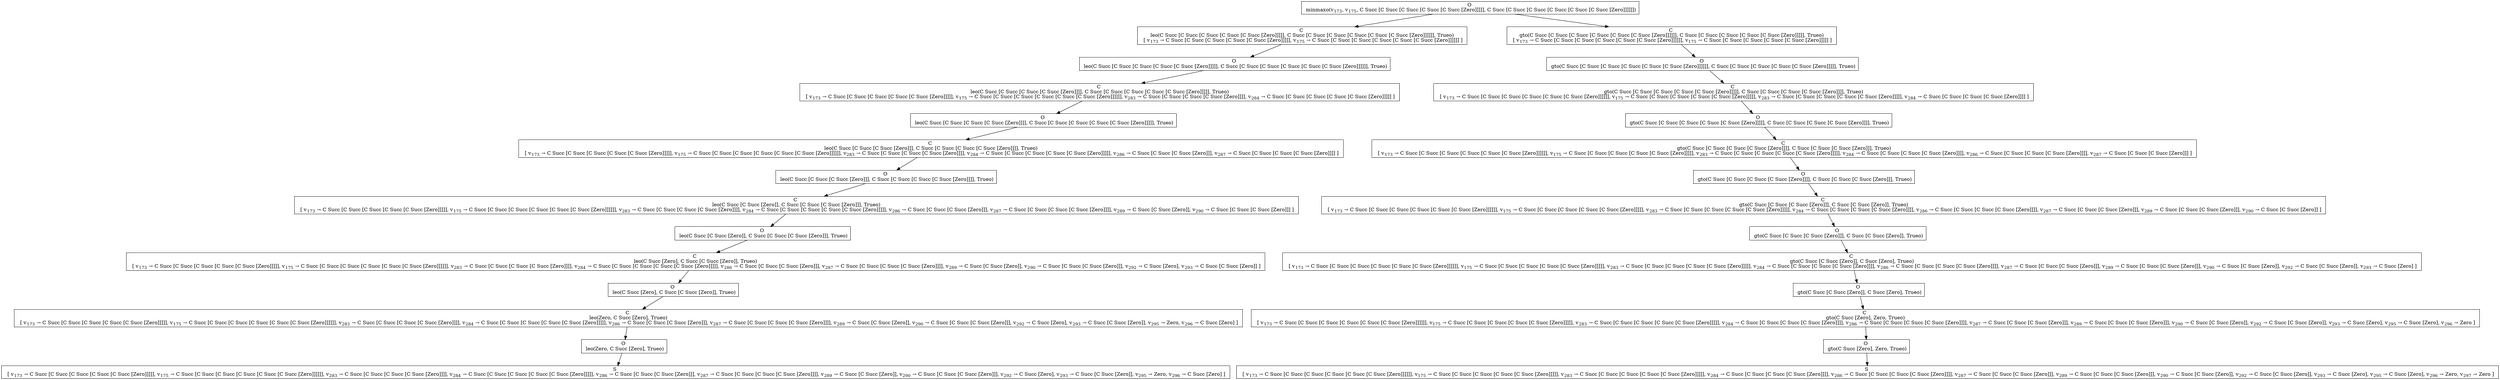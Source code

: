 digraph {
    graph [rankdir=TB
          ,bgcolor=transparent];
    node [shape=box
         ,fillcolor=white
         ,style=filled];
    0 [label=<O <BR/> minmaxo(v<SUB>173</SUB>, v<SUB>175</SUB>, C Succ [C Succ [C Succ [C Succ [C Succ [Zero]]]]], C Succ [C Succ [C Succ [C Succ [C Succ [C Succ [Zero]]]]]])>];
    1 [label=<C <BR/> leo(C Succ [C Succ [C Succ [C Succ [C Succ [Zero]]]]], C Succ [C Succ [C Succ [C Succ [C Succ [C Succ [Zero]]]]]], Trueo) <BR/>  [ v<SUB>173</SUB> &rarr; C Succ [C Succ [C Succ [C Succ [C Succ [Zero]]]]], v<SUB>175</SUB> &rarr; C Succ [C Succ [C Succ [C Succ [C Succ [C Succ [Zero]]]]]] ] >];
    2 [label=<C <BR/> gto(C Succ [C Succ [C Succ [C Succ [C Succ [C Succ [Zero]]]]]], C Succ [C Succ [C Succ [C Succ [C Succ [Zero]]]]], Trueo) <BR/>  [ v<SUB>173</SUB> &rarr; C Succ [C Succ [C Succ [C Succ [C Succ [C Succ [Zero]]]]]], v<SUB>175</SUB> &rarr; C Succ [C Succ [C Succ [C Succ [C Succ [Zero]]]]] ] >];
    3 [label=<O <BR/> leo(C Succ [C Succ [C Succ [C Succ [C Succ [Zero]]]]], C Succ [C Succ [C Succ [C Succ [C Succ [C Succ [Zero]]]]]], Trueo)>];
    4 [label=<C <BR/> leo(C Succ [C Succ [C Succ [C Succ [Zero]]]], C Succ [C Succ [C Succ [C Succ [C Succ [Zero]]]]], Trueo) <BR/>  [ v<SUB>173</SUB> &rarr; C Succ [C Succ [C Succ [C Succ [C Succ [Zero]]]]], v<SUB>175</SUB> &rarr; C Succ [C Succ [C Succ [C Succ [C Succ [C Succ [Zero]]]]]], v<SUB>283</SUB> &rarr; C Succ [C Succ [C Succ [C Succ [Zero]]]], v<SUB>284</SUB> &rarr; C Succ [C Succ [C Succ [C Succ [C Succ [Zero]]]]] ] >];
    5 [label=<O <BR/> leo(C Succ [C Succ [C Succ [C Succ [Zero]]]], C Succ [C Succ [C Succ [C Succ [C Succ [Zero]]]]], Trueo)>];
    6 [label=<C <BR/> leo(C Succ [C Succ [C Succ [Zero]]], C Succ [C Succ [C Succ [C Succ [Zero]]]], Trueo) <BR/>  [ v<SUB>173</SUB> &rarr; C Succ [C Succ [C Succ [C Succ [C Succ [Zero]]]]], v<SUB>175</SUB> &rarr; C Succ [C Succ [C Succ [C Succ [C Succ [C Succ [Zero]]]]]], v<SUB>283</SUB> &rarr; C Succ [C Succ [C Succ [C Succ [Zero]]]], v<SUB>284</SUB> &rarr; C Succ [C Succ [C Succ [C Succ [C Succ [Zero]]]]], v<SUB>286</SUB> &rarr; C Succ [C Succ [C Succ [Zero]]], v<SUB>287</SUB> &rarr; C Succ [C Succ [C Succ [C Succ [Zero]]]] ] >];
    7 [label=<O <BR/> leo(C Succ [C Succ [C Succ [Zero]]], C Succ [C Succ [C Succ [C Succ [Zero]]]], Trueo)>];
    8 [label=<C <BR/> leo(C Succ [C Succ [Zero]], C Succ [C Succ [C Succ [Zero]]], Trueo) <BR/>  [ v<SUB>173</SUB> &rarr; C Succ [C Succ [C Succ [C Succ [C Succ [Zero]]]]], v<SUB>175</SUB> &rarr; C Succ [C Succ [C Succ [C Succ [C Succ [C Succ [Zero]]]]]], v<SUB>283</SUB> &rarr; C Succ [C Succ [C Succ [C Succ [Zero]]]], v<SUB>284</SUB> &rarr; C Succ [C Succ [C Succ [C Succ [C Succ [Zero]]]]], v<SUB>286</SUB> &rarr; C Succ [C Succ [C Succ [Zero]]], v<SUB>287</SUB> &rarr; C Succ [C Succ [C Succ [C Succ [Zero]]]], v<SUB>289</SUB> &rarr; C Succ [C Succ [Zero]], v<SUB>290</SUB> &rarr; C Succ [C Succ [C Succ [Zero]]] ] >];
    9 [label=<O <BR/> leo(C Succ [C Succ [Zero]], C Succ [C Succ [C Succ [Zero]]], Trueo)>];
    10 [label=<C <BR/> leo(C Succ [Zero], C Succ [C Succ [Zero]], Trueo) <BR/>  [ v<SUB>173</SUB> &rarr; C Succ [C Succ [C Succ [C Succ [C Succ [Zero]]]]], v<SUB>175</SUB> &rarr; C Succ [C Succ [C Succ [C Succ [C Succ [C Succ [Zero]]]]]], v<SUB>283</SUB> &rarr; C Succ [C Succ [C Succ [C Succ [Zero]]]], v<SUB>284</SUB> &rarr; C Succ [C Succ [C Succ [C Succ [C Succ [Zero]]]]], v<SUB>286</SUB> &rarr; C Succ [C Succ [C Succ [Zero]]], v<SUB>287</SUB> &rarr; C Succ [C Succ [C Succ [C Succ [Zero]]]], v<SUB>289</SUB> &rarr; C Succ [C Succ [Zero]], v<SUB>290</SUB> &rarr; C Succ [C Succ [C Succ [Zero]]], v<SUB>292</SUB> &rarr; C Succ [Zero], v<SUB>293</SUB> &rarr; C Succ [C Succ [Zero]] ] >];
    11 [label=<O <BR/> leo(C Succ [Zero], C Succ [C Succ [Zero]], Trueo)>];
    12 [label=<C <BR/> leo(Zero, C Succ [Zero], Trueo) <BR/>  [ v<SUB>173</SUB> &rarr; C Succ [C Succ [C Succ [C Succ [C Succ [Zero]]]]], v<SUB>175</SUB> &rarr; C Succ [C Succ [C Succ [C Succ [C Succ [C Succ [Zero]]]]]], v<SUB>283</SUB> &rarr; C Succ [C Succ [C Succ [C Succ [Zero]]]], v<SUB>284</SUB> &rarr; C Succ [C Succ [C Succ [C Succ [C Succ [Zero]]]]], v<SUB>286</SUB> &rarr; C Succ [C Succ [C Succ [Zero]]], v<SUB>287</SUB> &rarr; C Succ [C Succ [C Succ [C Succ [Zero]]]], v<SUB>289</SUB> &rarr; C Succ [C Succ [Zero]], v<SUB>290</SUB> &rarr; C Succ [C Succ [C Succ [Zero]]], v<SUB>292</SUB> &rarr; C Succ [Zero], v<SUB>293</SUB> &rarr; C Succ [C Succ [Zero]], v<SUB>295</SUB> &rarr; Zero, v<SUB>296</SUB> &rarr; C Succ [Zero] ] >];
    13 [label=<O <BR/> leo(Zero, C Succ [Zero], Trueo)>];
    14 [label=<S <BR/>  [ v<SUB>173</SUB> &rarr; C Succ [C Succ [C Succ [C Succ [C Succ [Zero]]]]], v<SUB>175</SUB> &rarr; C Succ [C Succ [C Succ [C Succ [C Succ [C Succ [Zero]]]]]], v<SUB>283</SUB> &rarr; C Succ [C Succ [C Succ [C Succ [Zero]]]], v<SUB>284</SUB> &rarr; C Succ [C Succ [C Succ [C Succ [C Succ [Zero]]]]], v<SUB>286</SUB> &rarr; C Succ [C Succ [C Succ [Zero]]], v<SUB>287</SUB> &rarr; C Succ [C Succ [C Succ [C Succ [Zero]]]], v<SUB>289</SUB> &rarr; C Succ [C Succ [Zero]], v<SUB>290</SUB> &rarr; C Succ [C Succ [C Succ [Zero]]], v<SUB>292</SUB> &rarr; C Succ [Zero], v<SUB>293</SUB> &rarr; C Succ [C Succ [Zero]], v<SUB>295</SUB> &rarr; Zero, v<SUB>296</SUB> &rarr; C Succ [Zero] ] >];
    15 [label=<O <BR/> gto(C Succ [C Succ [C Succ [C Succ [C Succ [C Succ [Zero]]]]]], C Succ [C Succ [C Succ [C Succ [C Succ [Zero]]]]], Trueo)>];
    16 [label=<C <BR/> gto(C Succ [C Succ [C Succ [C Succ [C Succ [Zero]]]]], C Succ [C Succ [C Succ [C Succ [Zero]]]], Trueo) <BR/>  [ v<SUB>173</SUB> &rarr; C Succ [C Succ [C Succ [C Succ [C Succ [C Succ [Zero]]]]]], v<SUB>175</SUB> &rarr; C Succ [C Succ [C Succ [C Succ [C Succ [Zero]]]]], v<SUB>283</SUB> &rarr; C Succ [C Succ [C Succ [C Succ [C Succ [Zero]]]]], v<SUB>284</SUB> &rarr; C Succ [C Succ [C Succ [C Succ [Zero]]]] ] >];
    17 [label=<O <BR/> gto(C Succ [C Succ [C Succ [C Succ [C Succ [Zero]]]]], C Succ [C Succ [C Succ [C Succ [Zero]]]], Trueo)>];
    18 [label=<C <BR/> gto(C Succ [C Succ [C Succ [C Succ [Zero]]]], C Succ [C Succ [C Succ [Zero]]], Trueo) <BR/>  [ v<SUB>173</SUB> &rarr; C Succ [C Succ [C Succ [C Succ [C Succ [C Succ [Zero]]]]]], v<SUB>175</SUB> &rarr; C Succ [C Succ [C Succ [C Succ [C Succ [Zero]]]]], v<SUB>283</SUB> &rarr; C Succ [C Succ [C Succ [C Succ [C Succ [Zero]]]]], v<SUB>284</SUB> &rarr; C Succ [C Succ [C Succ [C Succ [Zero]]]], v<SUB>286</SUB> &rarr; C Succ [C Succ [C Succ [C Succ [Zero]]]], v<SUB>287</SUB> &rarr; C Succ [C Succ [C Succ [Zero]]] ] >];
    19 [label=<O <BR/> gto(C Succ [C Succ [C Succ [C Succ [Zero]]]], C Succ [C Succ [C Succ [Zero]]], Trueo)>];
    20 [label=<C <BR/> gto(C Succ [C Succ [C Succ [Zero]]], C Succ [C Succ [Zero]], Trueo) <BR/>  [ v<SUB>173</SUB> &rarr; C Succ [C Succ [C Succ [C Succ [C Succ [C Succ [Zero]]]]]], v<SUB>175</SUB> &rarr; C Succ [C Succ [C Succ [C Succ [C Succ [Zero]]]]], v<SUB>283</SUB> &rarr; C Succ [C Succ [C Succ [C Succ [C Succ [Zero]]]]], v<SUB>284</SUB> &rarr; C Succ [C Succ [C Succ [C Succ [Zero]]]], v<SUB>286</SUB> &rarr; C Succ [C Succ [C Succ [C Succ [Zero]]]], v<SUB>287</SUB> &rarr; C Succ [C Succ [C Succ [Zero]]], v<SUB>289</SUB> &rarr; C Succ [C Succ [C Succ [Zero]]], v<SUB>290</SUB> &rarr; C Succ [C Succ [Zero]] ] >];
    21 [label=<O <BR/> gto(C Succ [C Succ [C Succ [Zero]]], C Succ [C Succ [Zero]], Trueo)>];
    22 [label=<C <BR/> gto(C Succ [C Succ [Zero]], C Succ [Zero], Trueo) <BR/>  [ v<SUB>173</SUB> &rarr; C Succ [C Succ [C Succ [C Succ [C Succ [C Succ [Zero]]]]]], v<SUB>175</SUB> &rarr; C Succ [C Succ [C Succ [C Succ [C Succ [Zero]]]]], v<SUB>283</SUB> &rarr; C Succ [C Succ [C Succ [C Succ [C Succ [Zero]]]]], v<SUB>284</SUB> &rarr; C Succ [C Succ [C Succ [C Succ [Zero]]]], v<SUB>286</SUB> &rarr; C Succ [C Succ [C Succ [C Succ [Zero]]]], v<SUB>287</SUB> &rarr; C Succ [C Succ [C Succ [Zero]]], v<SUB>289</SUB> &rarr; C Succ [C Succ [C Succ [Zero]]], v<SUB>290</SUB> &rarr; C Succ [C Succ [Zero]], v<SUB>292</SUB> &rarr; C Succ [C Succ [Zero]], v<SUB>293</SUB> &rarr; C Succ [Zero] ] >];
    23 [label=<O <BR/> gto(C Succ [C Succ [Zero]], C Succ [Zero], Trueo)>];
    24 [label=<C <BR/> gto(C Succ [Zero], Zero, Trueo) <BR/>  [ v<SUB>173</SUB> &rarr; C Succ [C Succ [C Succ [C Succ [C Succ [C Succ [Zero]]]]]], v<SUB>175</SUB> &rarr; C Succ [C Succ [C Succ [C Succ [C Succ [Zero]]]]], v<SUB>283</SUB> &rarr; C Succ [C Succ [C Succ [C Succ [C Succ [Zero]]]]], v<SUB>284</SUB> &rarr; C Succ [C Succ [C Succ [C Succ [Zero]]]], v<SUB>286</SUB> &rarr; C Succ [C Succ [C Succ [C Succ [Zero]]]], v<SUB>287</SUB> &rarr; C Succ [C Succ [C Succ [Zero]]], v<SUB>289</SUB> &rarr; C Succ [C Succ [C Succ [Zero]]], v<SUB>290</SUB> &rarr; C Succ [C Succ [Zero]], v<SUB>292</SUB> &rarr; C Succ [C Succ [Zero]], v<SUB>293</SUB> &rarr; C Succ [Zero], v<SUB>295</SUB> &rarr; C Succ [Zero], v<SUB>296</SUB> &rarr; Zero ] >];
    25 [label=<O <BR/> gto(C Succ [Zero], Zero, Trueo)>];
    26 [label=<S <BR/>  [ v<SUB>173</SUB> &rarr; C Succ [C Succ [C Succ [C Succ [C Succ [C Succ [Zero]]]]]], v<SUB>175</SUB> &rarr; C Succ [C Succ [C Succ [C Succ [C Succ [Zero]]]]], v<SUB>283</SUB> &rarr; C Succ [C Succ [C Succ [C Succ [C Succ [Zero]]]]], v<SUB>284</SUB> &rarr; C Succ [C Succ [C Succ [C Succ [Zero]]]], v<SUB>286</SUB> &rarr; C Succ [C Succ [C Succ [C Succ [Zero]]]], v<SUB>287</SUB> &rarr; C Succ [C Succ [C Succ [Zero]]], v<SUB>289</SUB> &rarr; C Succ [C Succ [C Succ [Zero]]], v<SUB>290</SUB> &rarr; C Succ [C Succ [Zero]], v<SUB>292</SUB> &rarr; C Succ [C Succ [Zero]], v<SUB>293</SUB> &rarr; C Succ [Zero], v<SUB>295</SUB> &rarr; C Succ [Zero], v<SUB>296</SUB> &rarr; Zero, v<SUB>297</SUB> &rarr; Zero ] >];
    0 -> 1 [label=""];
    0 -> 2 [label=""];
    1 -> 3 [label=""];
    2 -> 15 [label=""];
    3 -> 4 [label=""];
    4 -> 5 [label=""];
    5 -> 6 [label=""];
    6 -> 7 [label=""];
    7 -> 8 [label=""];
    8 -> 9 [label=""];
    9 -> 10 [label=""];
    10 -> 11 [label=""];
    11 -> 12 [label=""];
    12 -> 13 [label=""];
    13 -> 14 [label=""];
    15 -> 16 [label=""];
    16 -> 17 [label=""];
    17 -> 18 [label=""];
    18 -> 19 [label=""];
    19 -> 20 [label=""];
    20 -> 21 [label=""];
    21 -> 22 [label=""];
    22 -> 23 [label=""];
    23 -> 24 [label=""];
    24 -> 25 [label=""];
    25 -> 26 [label=""];
}
